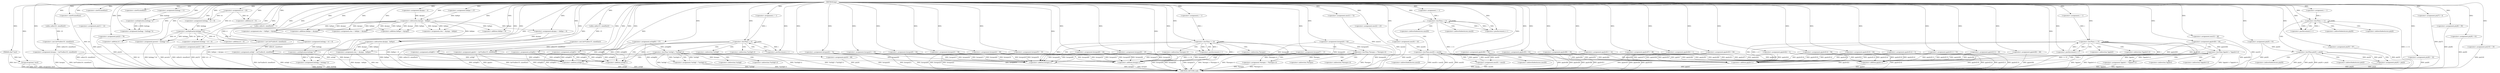 digraph bqn {  
"1844674407371755240" [label = "(METHOD,bqn)" ]
"1844674407371755704" [label = "(METHOD_RETURN,void)" ]
"1844674407371755241" [label = "(PARAM,char* hssl)" ]
"1844674407371755247" [label = "(<operator>.assignment,kuilaqg = 11)" ]
"1844674407371755250" [label = "(<operator>.assignment,pty[0] = 91)" ]
"1844674407371755258" [label = "(<operator>.assignment,trt = 20)" ]
"1844674407371755261" [label = "(<operator>.assignment,hxwgzn = (int*)calloc(10, sizeof(int)))" ]
"1844674407371755263" [label = "(<operator>.cast,(int*)calloc(10, sizeof(int)))" ]
"1844674407371755265" [label = "(calloc,calloc(10, sizeof(int)))" ]
"1844674407371755267" [label = "(<operator>.sizeOf,sizeof(int))" ]
"1844674407371755269" [label = "(<operator>.assignment,arlzlgf = (int*)calloc(4, sizeof(int)))" ]
"1844674407371755271" [label = "(<operator>.cast,(int*)calloc(4, sizeof(int)))" ]
"1844674407371755273" [label = "(calloc,calloc(4, sizeof(int)))" ]
"1844674407371755275" [label = "(<operator>.sizeOf,sizeof(int))" ]
"1844674407371755277" [label = "(strcpy,strcpy(mxl, hssl))" ]
"1844674407371755280" [label = "(<operator>.assignment,hxwgzn[0] = 82)" ]
"1844674407371755286" [label = "(<operator>.assignment,arlzlgf[0] = 57)" ]
"1844674407371755291" [label = "(<operator>.assignment,gqubvl = (int*)calloc(15, sizeof(int)))" ]
"1844674407371755293" [label = "(<operator>.cast,(int*)calloc(15, sizeof(int)))" ]
"1844674407371755295" [label = "(calloc,calloc(15, sizeof(int)))" ]
"1844674407371755297" [label = "(<operator>.sizeOf,sizeof(int))" ]
"1844674407371755299" [label = "(<operator>.assignment,gqubvl[0] = 40)" ]
"1844674407371755304" [label = "(<operator>.assignment,hxwgzn[1] = 83)" ]
"1844674407371755309" [label = "(<operator>.assignment,hxwgzn[2] = 80)" ]
"1844674407371755315" [label = "(<operator>.assignment,kuilaqg = kuilaqg * 2)" ]
"1844674407371755317" [label = "(<operator>.multiplication,kuilaqg * 2)" ]
"1844674407371755320" [label = "(<operator>.assignment,gqubvl[1] = 14)" ]
"1844674407371755325" [label = "(<operator>.assignment,pty[1] = 12)" ]
"1844674407371755331" [label = "(<operator>.assignment,dyyigsy = 4)" ]
"1844674407371755335" [label = "(<operator>.assignment,tlaftgw = 27)" ]
"1844674407371755338" [label = "(<operator>.assignment,kuilaqg = trt + 6)" ]
"1844674407371755340" [label = "(<operator>.addition,trt + 6)" ]
"1844674407371755343" [label = "(<operator>.assignment,gqubvl[2] = 3)" ]
"1844674407371755348" [label = "(<operator>.assignment,pty[2] = 78)" ]
"1844674407371755353" [label = "(<operator>.assignment,hxwgzn[3] = 58)" ]
"1844674407371755358" [label = "(<operator>.assignment,mxc[0] = 43)" ]
"1844674407371755363" [label = "(<operator>.assignment,arlzlgf[1] = 85)" ]
"1844674407371755368" [label = "(<operator>.assignment,gqubvl[3] = 94)" ]
"1844674407371755373" [label = "(<operator>.assignment,gqubvl[4] = 1)" ]
"1844674407371755378" [label = "(<operator>.assignment,pty[3] = 28)" ]
"1844674407371755383" [label = "(<operator>.assignment,gqubvl[5] = 91)" ]
"1844674407371755389" [label = "(<operator>.assignment,pzcwrb = kuilaqg * trt)" ]
"1844674407371755391" [label = "(<operator>.multiplication,kuilaqg * trt)" ]
"1844674407371755394" [label = "(<operator>.assignment,hxwgzn[4] = 72)" ]
"1844674407371755399" [label = "(<operator>.assignment,arlzlgf[2] = 76)" ]
"1844674407371755404" [label = "(<operator>.assignment,hxwgzn[5] = 33)" ]
"1844674407371755409" [label = "(<operator>.assignment,kuilaqg = trt + 6)" ]
"1844674407371755411" [label = "(<operator>.addition,trt + 6)" ]
"1844674407371755414" [label = "(<operator>.assignment,gqubvl[6] = 18)" ]
"1844674407371755419" [label = "(<operator>.assignment,kuilaqg = trt + 6)" ]
"1844674407371755421" [label = "(<operator>.addition,trt + 6)" ]
"1844674407371755424" [label = "(<operator>.assignment,pty[4] = 88)" ]
"1844674407371755429" [label = "(<operator>.assignment,hxwgzn[6] = 84)" ]
"1844674407371755434" [label = "(<operator>.assignment,kuilaqg = kuilaqg * 2)" ]
"1844674407371755436" [label = "(<operator>.multiplication,kuilaqg * 2)" ]
"1844674407371755439" [label = "(<operator>.assignment,ztac = dyyigsy - tlaftgw)" ]
"1844674407371755441" [label = "(<operator>.subtraction,dyyigsy - tlaftgw)" ]
"1844674407371755444" [label = "(<operator>.assignment,ztac = tlaftgw + dyyigsy)" ]
"1844674407371755446" [label = "(<operator>.addition,tlaftgw + dyyigsy)" ]
"1844674407371755449" [label = "(<operator>.assignment,ztac = tlaftgw + dyyigsy)" ]
"1844674407371755451" [label = "(<operator>.addition,tlaftgw + dyyigsy)" ]
"1844674407371755454" [label = "(<operator>.assignment,mxc[1] = 72)" ]
"1844674407371755459" [label = "(<operator>.assignment,mxc[2] = 23)" ]
"1844674407371755464" [label = "(<operator>.assignment,dyyigsy = tlaftgw + 6)" ]
"1844674407371755466" [label = "(<operator>.addition,tlaftgw + 6)" ]
"1844674407371755469" [label = "(<operator>.assignment,arlzlgf[3] = 61)" ]
"1844674407371755474" [label = "(<operator>.assignment,hxwgzn[7] = 13)" ]
"1844674407371755479" [label = "(<operator>.assignment,hxwgzn[8] = 44)" ]
"1844674407371755484" [label = "(<operator>.assignment,gqubvl[7] = 48)" ]
"1844674407371755489" [label = "(<operator>.assignment,gqubvl[8] = 19)" ]
"1844674407371755494" [label = "(<operator>.assignment,mxc[3] = 46)" ]
"1844674407371755499" [label = "(<operator>.assignment,pty[5] = 97)" ]
"1844674407371755506" [label = "(<operator>.assignment,i = 1)" ]
"1844674407371755509" [label = "(<operator>.lessThan,i < 4)" ]
"1844674407371755512" [label = "(<operator>.postIncrement,i++)" ]
"1844674407371755516" [label = "(<operator>.lessThan,*arlzlgf < *(arlzlgf+i))" ]
"1844674407371755520" [label = "(<operator>.addition,arlzlgf+i)" ]
"1844674407371755524" [label = "(<operator>.assignment,*arlzlgf = *(arlzlgf+i))" ]
"1844674407371755528" [label = "(<operator>.addition,arlzlgf+i)" ]
"1844674407371755531" [label = "(<operator>.assignment,gqubvl[9] = 66)" ]
"1844674407371755536" [label = "(<operator>.assignment,ztac = dyyigsy - tlaftgw)" ]
"1844674407371755538" [label = "(<operator>.subtraction,dyyigsy - tlaftgw)" ]
"1844674407371755543" [label = "(<operator>.assignment,i = 1)" ]
"1844674407371755546" [label = "(<operator>.lessThan,i < 4)" ]
"1844674407371755549" [label = "(<operator>.postIncrement,i++)" ]
"1844674407371755553" [label = "(<operator>.lessThan,mxc[0] < mxc[i])" ]
"1844674407371755561" [label = "(<operator>.assignment,mxc[0] = mxc[i])" ]
"1844674407371755568" [label = "(<operator>.assignment,gqubvl[10] = 64)" ]
"1844674407371755573" [label = "(<operator>.assignment,gqubvl[11] = 53)" ]
"1844674407371755578" [label = "(<operator>.assignment,pty[6] = 32)" ]
"1844674407371755583" [label = "(<operator>.assignment,gqubvl[12] = 3)" ]
"1844674407371755588" [label = "(<operator>.assignment,pty[7] = 4)" ]
"1844674407371755593" [label = "(<operator>.assignment,gqubvl[13] = 39)" ]
"1844674407371755598" [label = "(<operator>.assignment,pty[8] = 95)" ]
"1844674407371755603" [label = "(<operator>.assignment,pty[9] = 61)" ]
"1844674407371755608" [label = "(<operator>.assignment,pty[10] = 19)" ]
"1844674407371755613" [label = "(<operator>.assignment,hxwgzn[9] = 25)" ]
"1844674407371755620" [label = "(<operator>.assignment,i = 1)" ]
"1844674407371755623" [label = "(<operator>.lessThan,i < 10)" ]
"1844674407371755626" [label = "(<operator>.postIncrement,i++)" ]
"1844674407371755630" [label = "(<operator>.lessThan,*hxwgzn < *(hxwgzn+i))" ]
"1844674407371755634" [label = "(<operator>.addition,hxwgzn+i)" ]
"1844674407371755638" [label = "(<operator>.assignment,*hxwgzn = *(hxwgzn+i))" ]
"1844674407371755642" [label = "(<operator>.addition,hxwgzn+i)" ]
"1844674407371755645" [label = "(<operator>.assignment,gqubvl[14] = 56)" ]
"1844674407371755652" [label = "(<operator>.assignment,i = 1)" ]
"1844674407371755655" [label = "(<operator>.lessThan,i < 11)" ]
"1844674407371755658" [label = "(<operator>.postIncrement,i++)" ]
"1844674407371755662" [label = "(<operator>.lessThan,pty[0] < pty[i])" ]
"1844674407371755670" [label = "(<operator>.assignment,pty[0] = pty[i])" ]
"1844674407371755679" [label = "(<operator>.assignment,i = 1)" ]
"1844674407371755682" [label = "(<operator>.lessThan,i < 15)" ]
"1844674407371755685" [label = "(<operator>.postIncrement,i++)" ]
"1844674407371755689" [label = "(<operator>.lessThan,*gqubvl < *(gqubvl+i))" ]
"1844674407371755693" [label = "(<operator>.addition,gqubvl+i)" ]
"1844674407371755697" [label = "(<operator>.assignment,*gqubvl = *(gqubvl+i))" ]
"1844674407371755701" [label = "(<operator>.addition,gqubvl+i)" ]
"1844674407371755517" [label = "(<operator>.indirection,*arlzlgf)" ]
"1844674407371755519" [label = "(<operator>.indirection,*(arlzlgf+i))" ]
"1844674407371755525" [label = "(<operator>.indirection,*arlzlgf)" ]
"1844674407371755527" [label = "(<operator>.indirection,*(arlzlgf+i))" ]
"1844674407371755554" [label = "(<operator>.indirectIndexAccess,mxc[0])" ]
"1844674407371755557" [label = "(<operator>.indirectIndexAccess,mxc[i])" ]
"1844674407371755562" [label = "(<operator>.indirectIndexAccess,mxc[0])" ]
"1844674407371755565" [label = "(<operator>.indirectIndexAccess,mxc[i])" ]
"1844674407371755631" [label = "(<operator>.indirection,*hxwgzn)" ]
"1844674407371755633" [label = "(<operator>.indirection,*(hxwgzn+i))" ]
"1844674407371755639" [label = "(<operator>.indirection,*hxwgzn)" ]
"1844674407371755641" [label = "(<operator>.indirection,*(hxwgzn+i))" ]
"1844674407371755663" [label = "(<operator>.indirectIndexAccess,pty[0])" ]
"1844674407371755666" [label = "(<operator>.indirectIndexAccess,pty[i])" ]
"1844674407371755671" [label = "(<operator>.indirectIndexAccess,pty[0])" ]
"1844674407371755674" [label = "(<operator>.indirectIndexAccess,pty[i])" ]
"1844674407371755690" [label = "(<operator>.indirection,*gqubvl)" ]
"1844674407371755692" [label = "(<operator>.indirection,*(gqubvl+i))" ]
"1844674407371755698" [label = "(<operator>.indirection,*gqubvl)" ]
"1844674407371755700" [label = "(<operator>.indirection,*(gqubvl+i))" ]
  "1844674407371755528" -> "1844674407371755704"  [ label = "DDG: arlzlgf"] 
  "1844674407371755469" -> "1844674407371755704"  [ label = "DDG: arlzlgf[3]"] 
  "1844674407371755494" -> "1844674407371755704"  [ label = "DDG: mxc[3]"] 
  "1844674407371755363" -> "1844674407371755704"  [ label = "DDG: arlzlgf[1]"] 
  "1844674407371755531" -> "1844674407371755704"  [ label = "DDG: gqubvl[9]"] 
  "1844674407371755389" -> "1844674407371755704"  [ label = "DDG: pzcwrb"] 
  "1844674407371755277" -> "1844674407371755704"  [ label = "DDG: hssl"] 
  "1844674407371755520" -> "1844674407371755704"  [ label = "DDG: arlzlgf"] 
  "1844674407371755404" -> "1844674407371755704"  [ label = "DDG: hxwgzn[5]"] 
  "1844674407371755588" -> "1844674407371755704"  [ label = "DDG: pty[7]"] 
  "1844674407371755261" -> "1844674407371755704"  [ label = "DDG: (int*)calloc(10, sizeof(int))"] 
  "1844674407371755434" -> "1844674407371755704"  [ label = "DDG: kuilaqg * 2"] 
  "1844674407371755286" -> "1844674407371755704"  [ label = "DDG: arlzlgf[0]"] 
  "1844674407371755269" -> "1844674407371755704"  [ label = "DDG: arlzlgf"] 
  "1844674407371755578" -> "1844674407371755704"  [ label = "DDG: pty[6]"] 
  "1844674407371755277" -> "1844674407371755704"  [ label = "DDG: strcpy(mxl, hssl)"] 
  "1844674407371755536" -> "1844674407371755704"  [ label = "DDG: ztac"] 
  "1844674407371755389" -> "1844674407371755704"  [ label = "DDG: kuilaqg * trt"] 
  "1844674407371755645" -> "1844674407371755704"  [ label = "DDG: gqubvl[14]"] 
  "1844674407371755623" -> "1844674407371755704"  [ label = "DDG: i < 10"] 
  "1844674407371755630" -> "1844674407371755704"  [ label = "DDG: *hxwgzn"] 
  "1844674407371755263" -> "1844674407371755704"  [ label = "DDG: calloc(10, sizeof(int))"] 
  "1844674407371755561" -> "1844674407371755704"  [ label = "DDG: mxc[0]"] 
  "1844674407371755689" -> "1844674407371755704"  [ label = "DDG: *gqubvl < *(gqubvl+i)"] 
  "1844674407371755553" -> "1844674407371755704"  [ label = "DDG: mxc[0] < mxc[i]"] 
  "1844674407371755479" -> "1844674407371755704"  [ label = "DDG: hxwgzn[8]"] 
  "1844674407371755419" -> "1844674407371755704"  [ label = "DDG: trt + 6"] 
  "1844674407371755358" -> "1844674407371755704"  [ label = "DDG: mxc[0]"] 
  "1844674407371755593" -> "1844674407371755704"  [ label = "DDG: gqubvl[13]"] 
  "1844674407371755320" -> "1844674407371755704"  [ label = "DDG: gqubvl[1]"] 
  "1844674407371755348" -> "1844674407371755704"  [ label = "DDG: pty[2]"] 
  "1844674407371755394" -> "1844674407371755704"  [ label = "DDG: hxwgzn[4]"] 
  "1844674407371755655" -> "1844674407371755704"  [ label = "DDG: i < 11"] 
  "1844674407371755634" -> "1844674407371755704"  [ label = "DDG: hxwgzn"] 
  "1844674407371755378" -> "1844674407371755704"  [ label = "DDG: pty[3]"] 
  "1844674407371755662" -> "1844674407371755704"  [ label = "DDG: pty[i]"] 
  "1844674407371755697" -> "1844674407371755704"  [ label = "DDG: *gqubvl"] 
  "1844674407371755701" -> "1844674407371755704"  [ label = "DDG: gqubvl"] 
  "1844674407371755421" -> "1844674407371755704"  [ label = "DDG: trt"] 
  "1844674407371755499" -> "1844674407371755704"  [ label = "DDG: pty[5]"] 
  "1844674407371755524" -> "1844674407371755704"  [ label = "DDG: *arlzlgf"] 
  "1844674407371755693" -> "1844674407371755704"  [ label = "DDG: gqubvl"] 
  "1844674407371755434" -> "1844674407371755704"  [ label = "DDG: kuilaqg"] 
  "1844674407371755291" -> "1844674407371755704"  [ label = "DDG: gqubvl"] 
  "1844674407371755291" -> "1844674407371755704"  [ label = "DDG: (int*)calloc(15, sizeof(int))"] 
  "1844674407371755325" -> "1844674407371755704"  [ label = "DDG: pty[1]"] 
  "1844674407371755454" -> "1844674407371755704"  [ label = "DDG: mxc[1]"] 
  "1844674407371755662" -> "1844674407371755704"  [ label = "DDG: pty[0]"] 
  "1844674407371755630" -> "1844674407371755704"  [ label = "DDG: *hxwgzn < *(hxwgzn+i)"] 
  "1844674407371755546" -> "1844674407371755704"  [ label = "DDG: i < 4"] 
  "1844674407371755489" -> "1844674407371755704"  [ label = "DDG: gqubvl[8]"] 
  "1844674407371755608" -> "1844674407371755704"  [ label = "DDG: pty[10]"] 
  "1844674407371755682" -> "1844674407371755704"  [ label = "DDG: i < 15"] 
  "1844674407371755414" -> "1844674407371755704"  [ label = "DDG: gqubvl[6]"] 
  "1844674407371755670" -> "1844674407371755704"  [ label = "DDG: pty[0]"] 
  "1844674407371755271" -> "1844674407371755704"  [ label = "DDG: calloc(4, sizeof(int))"] 
  "1844674407371755459" -> "1844674407371755704"  [ label = "DDG: mxc[2]"] 
  "1844674407371755630" -> "1844674407371755704"  [ label = "DDG: *(hxwgzn+i)"] 
  "1844674407371755269" -> "1844674407371755704"  [ label = "DDG: (int*)calloc(4, sizeof(int))"] 
  "1844674407371755662" -> "1844674407371755704"  [ label = "DDG: pty[0] < pty[i]"] 
  "1844674407371755299" -> "1844674407371755704"  [ label = "DDG: gqubvl[0]"] 
  "1844674407371755553" -> "1844674407371755704"  [ label = "DDG: mxc[i]"] 
  "1844674407371755373" -> "1844674407371755704"  [ label = "DDG: gqubvl[4]"] 
  "1844674407371755524" -> "1844674407371755704"  [ label = "DDG: *(arlzlgf+i)"] 
  "1844674407371755368" -> "1844674407371755704"  [ label = "DDG: gqubvl[3]"] 
  "1844674407371755309" -> "1844674407371755704"  [ label = "DDG: hxwgzn[2]"] 
  "1844674407371755353" -> "1844674407371755704"  [ label = "DDG: hxwgzn[3]"] 
  "1844674407371755561" -> "1844674407371755704"  [ label = "DDG: mxc[i]"] 
  "1844674407371755464" -> "1844674407371755704"  [ label = "DDG: tlaftgw + 6"] 
  "1844674407371755613" -> "1844674407371755704"  [ label = "DDG: hxwgzn[9]"] 
  "1844674407371755603" -> "1844674407371755704"  [ label = "DDG: pty[9]"] 
  "1844674407371755399" -> "1844674407371755704"  [ label = "DDG: arlzlgf[2]"] 
  "1844674407371755429" -> "1844674407371755704"  [ label = "DDG: hxwgzn[6]"] 
  "1844674407371755689" -> "1844674407371755704"  [ label = "DDG: *gqubvl"] 
  "1844674407371755474" -> "1844674407371755704"  [ label = "DDG: hxwgzn[7]"] 
  "1844674407371755516" -> "1844674407371755704"  [ label = "DDG: *(arlzlgf+i)"] 
  "1844674407371755538" -> "1844674407371755704"  [ label = "DDG: dyyigsy"] 
  "1844674407371755424" -> "1844674407371755704"  [ label = "DDG: pty[4]"] 
  "1844674407371755538" -> "1844674407371755704"  [ label = "DDG: tlaftgw"] 
  "1844674407371755670" -> "1844674407371755704"  [ label = "DDG: pty[i]"] 
  "1844674407371755516" -> "1844674407371755704"  [ label = "DDG: *arlzlgf < *(arlzlgf+i)"] 
  "1844674407371755383" -> "1844674407371755704"  [ label = "DDG: gqubvl[5]"] 
  "1844674407371755293" -> "1844674407371755704"  [ label = "DDG: calloc(15, sizeof(int))"] 
  "1844674407371755697" -> "1844674407371755704"  [ label = "DDG: *(gqubvl+i)"] 
  "1844674407371755536" -> "1844674407371755704"  [ label = "DDG: dyyigsy - tlaftgw"] 
  "1844674407371755280" -> "1844674407371755704"  [ label = "DDG: hxwgzn[0]"] 
  "1844674407371755638" -> "1844674407371755704"  [ label = "DDG: *hxwgzn"] 
  "1844674407371755553" -> "1844674407371755704"  [ label = "DDG: mxc[0]"] 
  "1844674407371755449" -> "1844674407371755704"  [ label = "DDG: tlaftgw + dyyigsy"] 
  "1844674407371755573" -> "1844674407371755704"  [ label = "DDG: gqubvl[11]"] 
  "1844674407371755642" -> "1844674407371755704"  [ label = "DDG: hxwgzn"] 
  "1844674407371755250" -> "1844674407371755704"  [ label = "DDG: pty[0]"] 
  "1844674407371755568" -> "1844674407371755704"  [ label = "DDG: gqubvl[10]"] 
  "1844674407371755689" -> "1844674407371755704"  [ label = "DDG: *(gqubvl+i)"] 
  "1844674407371755343" -> "1844674407371755704"  [ label = "DDG: gqubvl[2]"] 
  "1844674407371755583" -> "1844674407371755704"  [ label = "DDG: gqubvl[12]"] 
  "1844674407371755297" -> "1844674407371755704"  [ label = "DDG: int"] 
  "1844674407371755261" -> "1844674407371755704"  [ label = "DDG: hxwgzn"] 
  "1844674407371755277" -> "1844674407371755704"  [ label = "DDG: mxl"] 
  "1844674407371755241" -> "1844674407371755704"  [ label = "DDG: hssl"] 
  "1844674407371755516" -> "1844674407371755704"  [ label = "DDG: *arlzlgf"] 
  "1844674407371755682" -> "1844674407371755704"  [ label = "DDG: i"] 
  "1844674407371755598" -> "1844674407371755704"  [ label = "DDG: pty[8]"] 
  "1844674407371755638" -> "1844674407371755704"  [ label = "DDG: *(hxwgzn+i)"] 
  "1844674407371755484" -> "1844674407371755704"  [ label = "DDG: gqubvl[7]"] 
  "1844674407371755304" -> "1844674407371755704"  [ label = "DDG: hxwgzn[1]"] 
  "1844674407371755240" -> "1844674407371755241"  [ label = "DDG: "] 
  "1844674407371755240" -> "1844674407371755247"  [ label = "DDG: "] 
  "1844674407371755240" -> "1844674407371755250"  [ label = "DDG: "] 
  "1844674407371755240" -> "1844674407371755258"  [ label = "DDG: "] 
  "1844674407371755263" -> "1844674407371755261"  [ label = "DDG: calloc(10, sizeof(int))"] 
  "1844674407371755240" -> "1844674407371755261"  [ label = "DDG: "] 
  "1844674407371755265" -> "1844674407371755263"  [ label = "DDG: 10"] 
  "1844674407371755240" -> "1844674407371755265"  [ label = "DDG: "] 
  "1844674407371755240" -> "1844674407371755267"  [ label = "DDG: "] 
  "1844674407371755271" -> "1844674407371755269"  [ label = "DDG: calloc(4, sizeof(int))"] 
  "1844674407371755240" -> "1844674407371755269"  [ label = "DDG: "] 
  "1844674407371755273" -> "1844674407371755271"  [ label = "DDG: 4"] 
  "1844674407371755240" -> "1844674407371755273"  [ label = "DDG: "] 
  "1844674407371755240" -> "1844674407371755275"  [ label = "DDG: "] 
  "1844674407371755240" -> "1844674407371755277"  [ label = "DDG: "] 
  "1844674407371755241" -> "1844674407371755277"  [ label = "DDG: hssl"] 
  "1844674407371755240" -> "1844674407371755280"  [ label = "DDG: "] 
  "1844674407371755240" -> "1844674407371755286"  [ label = "DDG: "] 
  "1844674407371755293" -> "1844674407371755291"  [ label = "DDG: calloc(15, sizeof(int))"] 
  "1844674407371755240" -> "1844674407371755291"  [ label = "DDG: "] 
  "1844674407371755295" -> "1844674407371755293"  [ label = "DDG: 15"] 
  "1844674407371755240" -> "1844674407371755295"  [ label = "DDG: "] 
  "1844674407371755240" -> "1844674407371755297"  [ label = "DDG: "] 
  "1844674407371755240" -> "1844674407371755299"  [ label = "DDG: "] 
  "1844674407371755240" -> "1844674407371755304"  [ label = "DDG: "] 
  "1844674407371755240" -> "1844674407371755309"  [ label = "DDG: "] 
  "1844674407371755317" -> "1844674407371755315"  [ label = "DDG: kuilaqg"] 
  "1844674407371755317" -> "1844674407371755315"  [ label = "DDG: 2"] 
  "1844674407371755240" -> "1844674407371755315"  [ label = "DDG: "] 
  "1844674407371755247" -> "1844674407371755317"  [ label = "DDG: kuilaqg"] 
  "1844674407371755240" -> "1844674407371755317"  [ label = "DDG: "] 
  "1844674407371755240" -> "1844674407371755320"  [ label = "DDG: "] 
  "1844674407371755240" -> "1844674407371755325"  [ label = "DDG: "] 
  "1844674407371755240" -> "1844674407371755331"  [ label = "DDG: "] 
  "1844674407371755240" -> "1844674407371755335"  [ label = "DDG: "] 
  "1844674407371755258" -> "1844674407371755338"  [ label = "DDG: trt"] 
  "1844674407371755240" -> "1844674407371755338"  [ label = "DDG: "] 
  "1844674407371755258" -> "1844674407371755340"  [ label = "DDG: trt"] 
  "1844674407371755240" -> "1844674407371755340"  [ label = "DDG: "] 
  "1844674407371755240" -> "1844674407371755343"  [ label = "DDG: "] 
  "1844674407371755240" -> "1844674407371755348"  [ label = "DDG: "] 
  "1844674407371755240" -> "1844674407371755353"  [ label = "DDG: "] 
  "1844674407371755240" -> "1844674407371755358"  [ label = "DDG: "] 
  "1844674407371755240" -> "1844674407371755363"  [ label = "DDG: "] 
  "1844674407371755240" -> "1844674407371755368"  [ label = "DDG: "] 
  "1844674407371755240" -> "1844674407371755373"  [ label = "DDG: "] 
  "1844674407371755240" -> "1844674407371755378"  [ label = "DDG: "] 
  "1844674407371755240" -> "1844674407371755383"  [ label = "DDG: "] 
  "1844674407371755391" -> "1844674407371755389"  [ label = "DDG: kuilaqg"] 
  "1844674407371755391" -> "1844674407371755389"  [ label = "DDG: trt"] 
  "1844674407371755240" -> "1844674407371755389"  [ label = "DDG: "] 
  "1844674407371755338" -> "1844674407371755391"  [ label = "DDG: kuilaqg"] 
  "1844674407371755240" -> "1844674407371755391"  [ label = "DDG: "] 
  "1844674407371755258" -> "1844674407371755391"  [ label = "DDG: trt"] 
  "1844674407371755240" -> "1844674407371755394"  [ label = "DDG: "] 
  "1844674407371755240" -> "1844674407371755399"  [ label = "DDG: "] 
  "1844674407371755240" -> "1844674407371755404"  [ label = "DDG: "] 
  "1844674407371755391" -> "1844674407371755409"  [ label = "DDG: trt"] 
  "1844674407371755240" -> "1844674407371755409"  [ label = "DDG: "] 
  "1844674407371755391" -> "1844674407371755411"  [ label = "DDG: trt"] 
  "1844674407371755240" -> "1844674407371755411"  [ label = "DDG: "] 
  "1844674407371755240" -> "1844674407371755414"  [ label = "DDG: "] 
  "1844674407371755240" -> "1844674407371755419"  [ label = "DDG: "] 
  "1844674407371755391" -> "1844674407371755419"  [ label = "DDG: trt"] 
  "1844674407371755240" -> "1844674407371755421"  [ label = "DDG: "] 
  "1844674407371755391" -> "1844674407371755421"  [ label = "DDG: trt"] 
  "1844674407371755240" -> "1844674407371755424"  [ label = "DDG: "] 
  "1844674407371755240" -> "1844674407371755429"  [ label = "DDG: "] 
  "1844674407371755436" -> "1844674407371755434"  [ label = "DDG: kuilaqg"] 
  "1844674407371755436" -> "1844674407371755434"  [ label = "DDG: 2"] 
  "1844674407371755240" -> "1844674407371755434"  [ label = "DDG: "] 
  "1844674407371755419" -> "1844674407371755436"  [ label = "DDG: kuilaqg"] 
  "1844674407371755240" -> "1844674407371755436"  [ label = "DDG: "] 
  "1844674407371755441" -> "1844674407371755439"  [ label = "DDG: dyyigsy"] 
  "1844674407371755441" -> "1844674407371755439"  [ label = "DDG: tlaftgw"] 
  "1844674407371755240" -> "1844674407371755439"  [ label = "DDG: "] 
  "1844674407371755331" -> "1844674407371755441"  [ label = "DDG: dyyigsy"] 
  "1844674407371755240" -> "1844674407371755441"  [ label = "DDG: "] 
  "1844674407371755335" -> "1844674407371755441"  [ label = "DDG: tlaftgw"] 
  "1844674407371755441" -> "1844674407371755444"  [ label = "DDG: tlaftgw"] 
  "1844674407371755240" -> "1844674407371755444"  [ label = "DDG: "] 
  "1844674407371755441" -> "1844674407371755444"  [ label = "DDG: dyyigsy"] 
  "1844674407371755441" -> "1844674407371755446"  [ label = "DDG: tlaftgw"] 
  "1844674407371755240" -> "1844674407371755446"  [ label = "DDG: "] 
  "1844674407371755441" -> "1844674407371755446"  [ label = "DDG: dyyigsy"] 
  "1844674407371755240" -> "1844674407371755449"  [ label = "DDG: "] 
  "1844674407371755441" -> "1844674407371755449"  [ label = "DDG: tlaftgw"] 
  "1844674407371755441" -> "1844674407371755449"  [ label = "DDG: dyyigsy"] 
  "1844674407371755240" -> "1844674407371755451"  [ label = "DDG: "] 
  "1844674407371755441" -> "1844674407371755451"  [ label = "DDG: tlaftgw"] 
  "1844674407371755441" -> "1844674407371755451"  [ label = "DDG: dyyigsy"] 
  "1844674407371755240" -> "1844674407371755454"  [ label = "DDG: "] 
  "1844674407371755240" -> "1844674407371755459"  [ label = "DDG: "] 
  "1844674407371755240" -> "1844674407371755464"  [ label = "DDG: "] 
  "1844674407371755441" -> "1844674407371755464"  [ label = "DDG: tlaftgw"] 
  "1844674407371755240" -> "1844674407371755466"  [ label = "DDG: "] 
  "1844674407371755441" -> "1844674407371755466"  [ label = "DDG: tlaftgw"] 
  "1844674407371755240" -> "1844674407371755469"  [ label = "DDG: "] 
  "1844674407371755240" -> "1844674407371755474"  [ label = "DDG: "] 
  "1844674407371755240" -> "1844674407371755479"  [ label = "DDG: "] 
  "1844674407371755240" -> "1844674407371755484"  [ label = "DDG: "] 
  "1844674407371755240" -> "1844674407371755489"  [ label = "DDG: "] 
  "1844674407371755240" -> "1844674407371755494"  [ label = "DDG: "] 
  "1844674407371755240" -> "1844674407371755499"  [ label = "DDG: "] 
  "1844674407371755240" -> "1844674407371755506"  [ label = "DDG: "] 
  "1844674407371755506" -> "1844674407371755509"  [ label = "DDG: i"] 
  "1844674407371755512" -> "1844674407371755509"  [ label = "DDG: i"] 
  "1844674407371755240" -> "1844674407371755509"  [ label = "DDG: "] 
  "1844674407371755240" -> "1844674407371755512"  [ label = "DDG: "] 
  "1844674407371755509" -> "1844674407371755512"  [ label = "DDG: i"] 
  "1844674407371755286" -> "1844674407371755516"  [ label = "DDG: arlzlgf[0]"] 
  "1844674407371755524" -> "1844674407371755516"  [ label = "DDG: *arlzlgf"] 
  "1844674407371755399" -> "1844674407371755520"  [ label = "DDG: arlzlgf[2]"] 
  "1844674407371755469" -> "1844674407371755520"  [ label = "DDG: arlzlgf[3]"] 
  "1844674407371755363" -> "1844674407371755520"  [ label = "DDG: arlzlgf[1]"] 
  "1844674407371755286" -> "1844674407371755520"  [ label = "DDG: arlzlgf[0]"] 
  "1844674407371755269" -> "1844674407371755520"  [ label = "DDG: arlzlgf"] 
  "1844674407371755240" -> "1844674407371755520"  [ label = "DDG: "] 
  "1844674407371755509" -> "1844674407371755520"  [ label = "DDG: i"] 
  "1844674407371755516" -> "1844674407371755524"  [ label = "DDG: *(arlzlgf+i)"] 
  "1844674407371755399" -> "1844674407371755528"  [ label = "DDG: arlzlgf[2]"] 
  "1844674407371755469" -> "1844674407371755528"  [ label = "DDG: arlzlgf[3]"] 
  "1844674407371755363" -> "1844674407371755528"  [ label = "DDG: arlzlgf[1]"] 
  "1844674407371755286" -> "1844674407371755528"  [ label = "DDG: arlzlgf[0]"] 
  "1844674407371755240" -> "1844674407371755528"  [ label = "DDG: "] 
  "1844674407371755269" -> "1844674407371755528"  [ label = "DDG: arlzlgf"] 
  "1844674407371755509" -> "1844674407371755528"  [ label = "DDG: i"] 
  "1844674407371755240" -> "1844674407371755531"  [ label = "DDG: "] 
  "1844674407371755538" -> "1844674407371755536"  [ label = "DDG: dyyigsy"] 
  "1844674407371755538" -> "1844674407371755536"  [ label = "DDG: tlaftgw"] 
  "1844674407371755240" -> "1844674407371755536"  [ label = "DDG: "] 
  "1844674407371755464" -> "1844674407371755538"  [ label = "DDG: dyyigsy"] 
  "1844674407371755240" -> "1844674407371755538"  [ label = "DDG: "] 
  "1844674407371755441" -> "1844674407371755538"  [ label = "DDG: tlaftgw"] 
  "1844674407371755240" -> "1844674407371755543"  [ label = "DDG: "] 
  "1844674407371755543" -> "1844674407371755546"  [ label = "DDG: i"] 
  "1844674407371755549" -> "1844674407371755546"  [ label = "DDG: i"] 
  "1844674407371755240" -> "1844674407371755546"  [ label = "DDG: "] 
  "1844674407371755546" -> "1844674407371755549"  [ label = "DDG: i"] 
  "1844674407371755240" -> "1844674407371755549"  [ label = "DDG: "] 
  "1844674407371755561" -> "1844674407371755553"  [ label = "DDG: mxc[0]"] 
  "1844674407371755358" -> "1844674407371755553"  [ label = "DDG: mxc[0]"] 
  "1844674407371755553" -> "1844674407371755561"  [ label = "DDG: mxc[i]"] 
  "1844674407371755240" -> "1844674407371755568"  [ label = "DDG: "] 
  "1844674407371755240" -> "1844674407371755573"  [ label = "DDG: "] 
  "1844674407371755240" -> "1844674407371755578"  [ label = "DDG: "] 
  "1844674407371755240" -> "1844674407371755583"  [ label = "DDG: "] 
  "1844674407371755240" -> "1844674407371755588"  [ label = "DDG: "] 
  "1844674407371755240" -> "1844674407371755593"  [ label = "DDG: "] 
  "1844674407371755240" -> "1844674407371755598"  [ label = "DDG: "] 
  "1844674407371755240" -> "1844674407371755603"  [ label = "DDG: "] 
  "1844674407371755240" -> "1844674407371755608"  [ label = "DDG: "] 
  "1844674407371755240" -> "1844674407371755613"  [ label = "DDG: "] 
  "1844674407371755240" -> "1844674407371755620"  [ label = "DDG: "] 
  "1844674407371755620" -> "1844674407371755623"  [ label = "DDG: i"] 
  "1844674407371755626" -> "1844674407371755623"  [ label = "DDG: i"] 
  "1844674407371755240" -> "1844674407371755623"  [ label = "DDG: "] 
  "1844674407371755240" -> "1844674407371755626"  [ label = "DDG: "] 
  "1844674407371755623" -> "1844674407371755626"  [ label = "DDG: i"] 
  "1844674407371755280" -> "1844674407371755630"  [ label = "DDG: hxwgzn[0]"] 
  "1844674407371755638" -> "1844674407371755630"  [ label = "DDG: *hxwgzn"] 
  "1844674407371755404" -> "1844674407371755634"  [ label = "DDG: hxwgzn[5]"] 
  "1844674407371755479" -> "1844674407371755634"  [ label = "DDG: hxwgzn[8]"] 
  "1844674407371755394" -> "1844674407371755634"  [ label = "DDG: hxwgzn[4]"] 
  "1844674407371755474" -> "1844674407371755634"  [ label = "DDG: hxwgzn[7]"] 
  "1844674407371755280" -> "1844674407371755634"  [ label = "DDG: hxwgzn[0]"] 
  "1844674407371755261" -> "1844674407371755634"  [ label = "DDG: hxwgzn"] 
  "1844674407371755304" -> "1844674407371755634"  [ label = "DDG: hxwgzn[1]"] 
  "1844674407371755309" -> "1844674407371755634"  [ label = "DDG: hxwgzn[2]"] 
  "1844674407371755353" -> "1844674407371755634"  [ label = "DDG: hxwgzn[3]"] 
  "1844674407371755613" -> "1844674407371755634"  [ label = "DDG: hxwgzn[9]"] 
  "1844674407371755429" -> "1844674407371755634"  [ label = "DDG: hxwgzn[6]"] 
  "1844674407371755240" -> "1844674407371755634"  [ label = "DDG: "] 
  "1844674407371755623" -> "1844674407371755634"  [ label = "DDG: i"] 
  "1844674407371755630" -> "1844674407371755638"  [ label = "DDG: *(hxwgzn+i)"] 
  "1844674407371755404" -> "1844674407371755642"  [ label = "DDG: hxwgzn[5]"] 
  "1844674407371755479" -> "1844674407371755642"  [ label = "DDG: hxwgzn[8]"] 
  "1844674407371755394" -> "1844674407371755642"  [ label = "DDG: hxwgzn[4]"] 
  "1844674407371755474" -> "1844674407371755642"  [ label = "DDG: hxwgzn[7]"] 
  "1844674407371755280" -> "1844674407371755642"  [ label = "DDG: hxwgzn[0]"] 
  "1844674407371755304" -> "1844674407371755642"  [ label = "DDG: hxwgzn[1]"] 
  "1844674407371755309" -> "1844674407371755642"  [ label = "DDG: hxwgzn[2]"] 
  "1844674407371755353" -> "1844674407371755642"  [ label = "DDG: hxwgzn[3]"] 
  "1844674407371755613" -> "1844674407371755642"  [ label = "DDG: hxwgzn[9]"] 
  "1844674407371755429" -> "1844674407371755642"  [ label = "DDG: hxwgzn[6]"] 
  "1844674407371755240" -> "1844674407371755642"  [ label = "DDG: "] 
  "1844674407371755623" -> "1844674407371755642"  [ label = "DDG: i"] 
  "1844674407371755240" -> "1844674407371755645"  [ label = "DDG: "] 
  "1844674407371755240" -> "1844674407371755652"  [ label = "DDG: "] 
  "1844674407371755652" -> "1844674407371755655"  [ label = "DDG: i"] 
  "1844674407371755658" -> "1844674407371755655"  [ label = "DDG: i"] 
  "1844674407371755240" -> "1844674407371755655"  [ label = "DDG: "] 
  "1844674407371755655" -> "1844674407371755658"  [ label = "DDG: i"] 
  "1844674407371755240" -> "1844674407371755658"  [ label = "DDG: "] 
  "1844674407371755670" -> "1844674407371755662"  [ label = "DDG: pty[0]"] 
  "1844674407371755250" -> "1844674407371755662"  [ label = "DDG: pty[0]"] 
  "1844674407371755662" -> "1844674407371755670"  [ label = "DDG: pty[i]"] 
  "1844674407371755240" -> "1844674407371755679"  [ label = "DDG: "] 
  "1844674407371755679" -> "1844674407371755682"  [ label = "DDG: i"] 
  "1844674407371755685" -> "1844674407371755682"  [ label = "DDG: i"] 
  "1844674407371755240" -> "1844674407371755682"  [ label = "DDG: "] 
  "1844674407371755240" -> "1844674407371755685"  [ label = "DDG: "] 
  "1844674407371755682" -> "1844674407371755685"  [ label = "DDG: i"] 
  "1844674407371755697" -> "1844674407371755689"  [ label = "DDG: *gqubvl"] 
  "1844674407371755299" -> "1844674407371755689"  [ label = "DDG: gqubvl[0]"] 
  "1844674407371755531" -> "1844674407371755693"  [ label = "DDG: gqubvl[9]"] 
  "1844674407371755645" -> "1844674407371755693"  [ label = "DDG: gqubvl[14]"] 
  "1844674407371755291" -> "1844674407371755693"  [ label = "DDG: gqubvl"] 
  "1844674407371755489" -> "1844674407371755693"  [ label = "DDG: gqubvl[8]"] 
  "1844674407371755414" -> "1844674407371755693"  [ label = "DDG: gqubvl[6]"] 
  "1844674407371755299" -> "1844674407371755693"  [ label = "DDG: gqubvl[0]"] 
  "1844674407371755373" -> "1844674407371755693"  [ label = "DDG: gqubvl[4]"] 
  "1844674407371755368" -> "1844674407371755693"  [ label = "DDG: gqubvl[3]"] 
  "1844674407371755383" -> "1844674407371755693"  [ label = "DDG: gqubvl[5]"] 
  "1844674407371755573" -> "1844674407371755693"  [ label = "DDG: gqubvl[11]"] 
  "1844674407371755484" -> "1844674407371755693"  [ label = "DDG: gqubvl[7]"] 
  "1844674407371755593" -> "1844674407371755693"  [ label = "DDG: gqubvl[13]"] 
  "1844674407371755320" -> "1844674407371755693"  [ label = "DDG: gqubvl[1]"] 
  "1844674407371755568" -> "1844674407371755693"  [ label = "DDG: gqubvl[10]"] 
  "1844674407371755343" -> "1844674407371755693"  [ label = "DDG: gqubvl[2]"] 
  "1844674407371755583" -> "1844674407371755693"  [ label = "DDG: gqubvl[12]"] 
  "1844674407371755240" -> "1844674407371755693"  [ label = "DDG: "] 
  "1844674407371755682" -> "1844674407371755693"  [ label = "DDG: i"] 
  "1844674407371755689" -> "1844674407371755697"  [ label = "DDG: *(gqubvl+i)"] 
  "1844674407371755531" -> "1844674407371755701"  [ label = "DDG: gqubvl[9]"] 
  "1844674407371755645" -> "1844674407371755701"  [ label = "DDG: gqubvl[14]"] 
  "1844674407371755489" -> "1844674407371755701"  [ label = "DDG: gqubvl[8]"] 
  "1844674407371755414" -> "1844674407371755701"  [ label = "DDG: gqubvl[6]"] 
  "1844674407371755299" -> "1844674407371755701"  [ label = "DDG: gqubvl[0]"] 
  "1844674407371755373" -> "1844674407371755701"  [ label = "DDG: gqubvl[4]"] 
  "1844674407371755368" -> "1844674407371755701"  [ label = "DDG: gqubvl[3]"] 
  "1844674407371755383" -> "1844674407371755701"  [ label = "DDG: gqubvl[5]"] 
  "1844674407371755573" -> "1844674407371755701"  [ label = "DDG: gqubvl[11]"] 
  "1844674407371755484" -> "1844674407371755701"  [ label = "DDG: gqubvl[7]"] 
  "1844674407371755593" -> "1844674407371755701"  [ label = "DDG: gqubvl[13]"] 
  "1844674407371755320" -> "1844674407371755701"  [ label = "DDG: gqubvl[1]"] 
  "1844674407371755568" -> "1844674407371755701"  [ label = "DDG: gqubvl[10]"] 
  "1844674407371755343" -> "1844674407371755701"  [ label = "DDG: gqubvl[2]"] 
  "1844674407371755583" -> "1844674407371755701"  [ label = "DDG: gqubvl[12]"] 
  "1844674407371755240" -> "1844674407371755701"  [ label = "DDG: "] 
  "1844674407371755291" -> "1844674407371755701"  [ label = "DDG: gqubvl"] 
  "1844674407371755682" -> "1844674407371755701"  [ label = "DDG: i"] 
  "1844674407371755509" -> "1844674407371755520"  [ label = "CDG: "] 
  "1844674407371755509" -> "1844674407371755509"  [ label = "CDG: "] 
  "1844674407371755509" -> "1844674407371755516"  [ label = "CDG: "] 
  "1844674407371755509" -> "1844674407371755519"  [ label = "CDG: "] 
  "1844674407371755509" -> "1844674407371755512"  [ label = "CDG: "] 
  "1844674407371755509" -> "1844674407371755517"  [ label = "CDG: "] 
  "1844674407371755516" -> "1844674407371755524"  [ label = "CDG: "] 
  "1844674407371755516" -> "1844674407371755527"  [ label = "CDG: "] 
  "1844674407371755516" -> "1844674407371755525"  [ label = "CDG: "] 
  "1844674407371755516" -> "1844674407371755528"  [ label = "CDG: "] 
  "1844674407371755546" -> "1844674407371755546"  [ label = "CDG: "] 
  "1844674407371755546" -> "1844674407371755549"  [ label = "CDG: "] 
  "1844674407371755546" -> "1844674407371755554"  [ label = "CDG: "] 
  "1844674407371755546" -> "1844674407371755557"  [ label = "CDG: "] 
  "1844674407371755546" -> "1844674407371755553"  [ label = "CDG: "] 
  "1844674407371755553" -> "1844674407371755562"  [ label = "CDG: "] 
  "1844674407371755553" -> "1844674407371755565"  [ label = "CDG: "] 
  "1844674407371755553" -> "1844674407371755561"  [ label = "CDG: "] 
  "1844674407371755623" -> "1844674407371755623"  [ label = "CDG: "] 
  "1844674407371755623" -> "1844674407371755631"  [ label = "CDG: "] 
  "1844674407371755623" -> "1844674407371755630"  [ label = "CDG: "] 
  "1844674407371755623" -> "1844674407371755626"  [ label = "CDG: "] 
  "1844674407371755623" -> "1844674407371755634"  [ label = "CDG: "] 
  "1844674407371755623" -> "1844674407371755633"  [ label = "CDG: "] 
  "1844674407371755630" -> "1844674407371755639"  [ label = "CDG: "] 
  "1844674407371755630" -> "1844674407371755638"  [ label = "CDG: "] 
  "1844674407371755630" -> "1844674407371755642"  [ label = "CDG: "] 
  "1844674407371755630" -> "1844674407371755641"  [ label = "CDG: "] 
  "1844674407371755655" -> "1844674407371755655"  [ label = "CDG: "] 
  "1844674407371755655" -> "1844674407371755663"  [ label = "CDG: "] 
  "1844674407371755655" -> "1844674407371755662"  [ label = "CDG: "] 
  "1844674407371755655" -> "1844674407371755658"  [ label = "CDG: "] 
  "1844674407371755655" -> "1844674407371755666"  [ label = "CDG: "] 
  "1844674407371755662" -> "1844674407371755671"  [ label = "CDG: "] 
  "1844674407371755662" -> "1844674407371755670"  [ label = "CDG: "] 
  "1844674407371755662" -> "1844674407371755674"  [ label = "CDG: "] 
  "1844674407371755682" -> "1844674407371755682"  [ label = "CDG: "] 
  "1844674407371755682" -> "1844674407371755685"  [ label = "CDG: "] 
  "1844674407371755682" -> "1844674407371755692"  [ label = "CDG: "] 
  "1844674407371755682" -> "1844674407371755690"  [ label = "CDG: "] 
  "1844674407371755682" -> "1844674407371755693"  [ label = "CDG: "] 
  "1844674407371755682" -> "1844674407371755689"  [ label = "CDG: "] 
  "1844674407371755689" -> "1844674407371755700"  [ label = "CDG: "] 
  "1844674407371755689" -> "1844674407371755698"  [ label = "CDG: "] 
  "1844674407371755689" -> "1844674407371755701"  [ label = "CDG: "] 
  "1844674407371755689" -> "1844674407371755697"  [ label = "CDG: "] 
}
